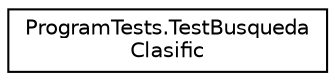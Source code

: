 digraph "Graphical Class Hierarchy"
{
 // INTERACTIVE_SVG=YES
 // LATEX_PDF_SIZE
  edge [fontname="Helvetica",fontsize="10",labelfontname="Helvetica",labelfontsize="10"];
  node [fontname="Helvetica",fontsize="10",shape=record];
  rankdir="LR";
  Node0 [label="ProgramTests.TestBusqueda\lClasific",height=0.2,width=0.4,color="black", fillcolor="white", style="filled",URL="$classProgramTests_1_1TestBusquedaClasific.html",tooltip="Esta clase prueba el handler de PublicarOferta. Concretamente cuando se toma la ruta de oferta única."];
}
